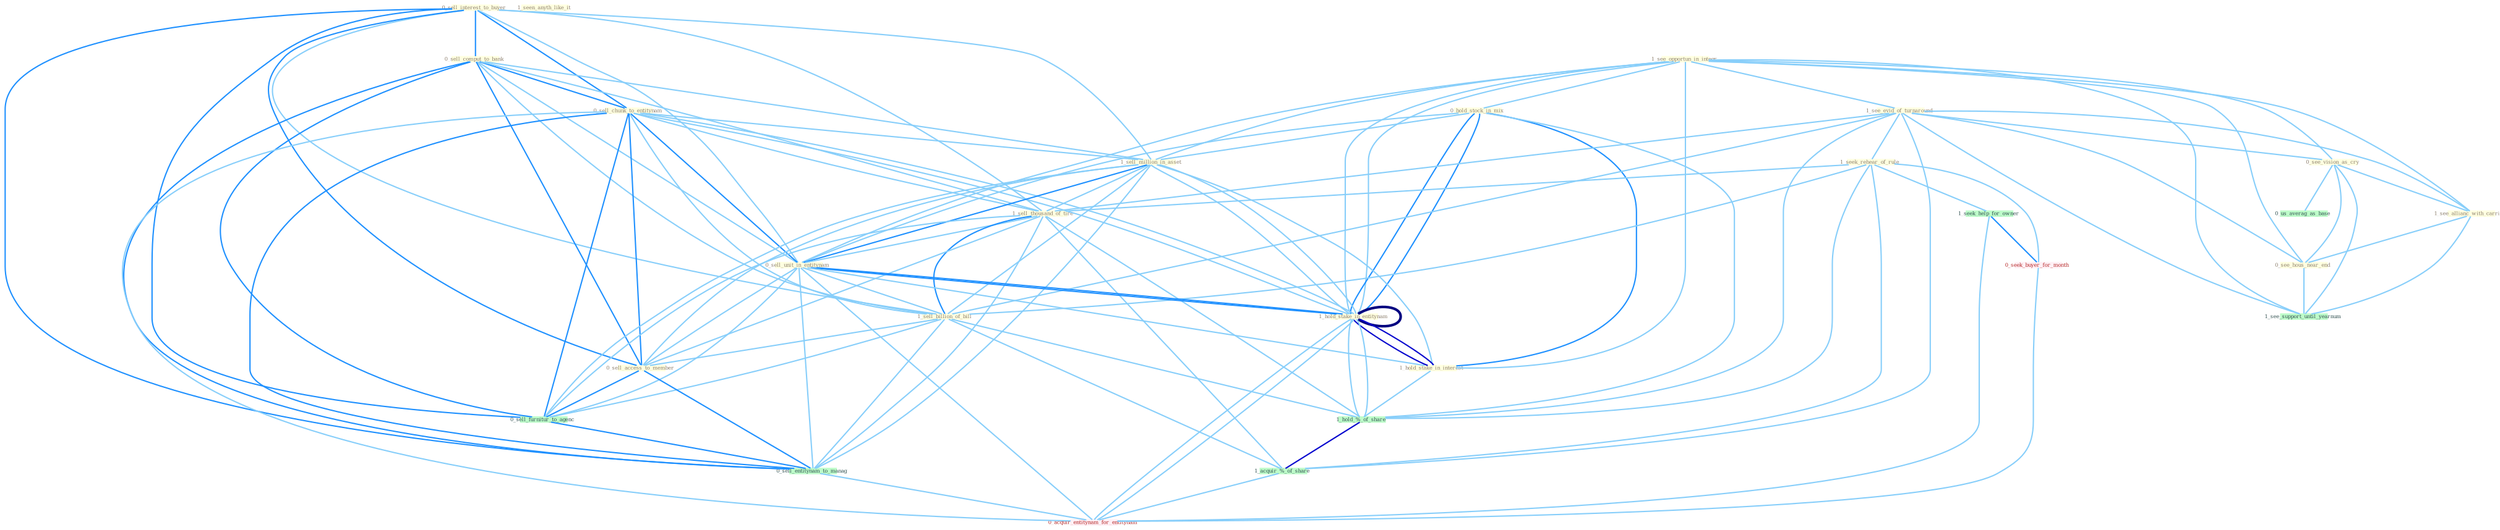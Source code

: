 Graph G{ 
    node
    [shape=polygon,style=filled,width=.5,height=.06,color="#BDFCC9",fixedsize=true,fontsize=4,
    fontcolor="#2f4f4f"];
    {node
    [color="#ffffe0", fontcolor="#8b7d6b"] "0_sell_interest_to_buyer " "1_see_opportun_in_integr " "0_sell_comput_to_bank " "0_hold_stock_in_mix " "1_see_evid_of_turnaround " "0_see_vision_as_cry " "1_seen_anyth_like_it " "0_sell_chunk_to_entitynam " "1_sell_million_in_asset " "1_seek_rehear_of_rule " "1_sell_thousand_of_tire " "1_see_allianc_with_carrier " "0_sell_unit_in_entitynam " "1_hold_stake_in_entitynam " "1_sell_billion_of_bill " "0_sell_access_to_member " "1_hold_stake_in_interest " "0_see_hous_near_end "}
{node [color="#fff0f5", fontcolor="#b22222"] "0_seek_buyer_for_month " "0_acquir_entitynam_for_entitynam "}
edge [color="#B0E2FF"];

	"0_sell_interest_to_buyer " -- "0_sell_comput_to_bank " [w="2", color="#1e90ff" , len=0.8];
	"0_sell_interest_to_buyer " -- "0_sell_chunk_to_entitynam " [w="2", color="#1e90ff" , len=0.8];
	"0_sell_interest_to_buyer " -- "1_sell_million_in_asset " [w="1", color="#87cefa" ];
	"0_sell_interest_to_buyer " -- "1_sell_thousand_of_tire " [w="1", color="#87cefa" ];
	"0_sell_interest_to_buyer " -- "0_sell_unit_in_entitynam " [w="1", color="#87cefa" ];
	"0_sell_interest_to_buyer " -- "1_sell_billion_of_bill " [w="1", color="#87cefa" ];
	"0_sell_interest_to_buyer " -- "0_sell_access_to_member " [w="2", color="#1e90ff" , len=0.8];
	"0_sell_interest_to_buyer " -- "0_sell_furnitur_to_agenc " [w="2", color="#1e90ff" , len=0.8];
	"0_sell_interest_to_buyer " -- "0_sell_entitynam_to_manag " [w="2", color="#1e90ff" , len=0.8];
	"1_see_opportun_in_integr " -- "0_hold_stock_in_mix " [w="1", color="#87cefa" ];
	"1_see_opportun_in_integr " -- "1_see_evid_of_turnaround " [w="1", color="#87cefa" ];
	"1_see_opportun_in_integr " -- "0_see_vision_as_cry " [w="1", color="#87cefa" ];
	"1_see_opportun_in_integr " -- "1_sell_million_in_asset " [w="1", color="#87cefa" ];
	"1_see_opportun_in_integr " -- "1_see_allianc_with_carrier " [w="1", color="#87cefa" ];
	"1_see_opportun_in_integr " -- "0_sell_unit_in_entitynam " [w="1", color="#87cefa" ];
	"1_see_opportun_in_integr " -- "1_hold_stake_in_entitynam " [w="1", color="#87cefa" ];
	"1_see_opportun_in_integr " -- "1_hold_stake_in_interest " [w="1", color="#87cefa" ];
	"1_see_opportun_in_integr " -- "0_see_hous_near_end " [w="1", color="#87cefa" ];
	"1_see_opportun_in_integr " -- "1_hold_stake_in_entitynam " [w="1", color="#87cefa" ];
	"1_see_opportun_in_integr " -- "1_see_support_until_yearnum " [w="1", color="#87cefa" ];
	"0_sell_comput_to_bank " -- "0_sell_chunk_to_entitynam " [w="2", color="#1e90ff" , len=0.8];
	"0_sell_comput_to_bank " -- "1_sell_million_in_asset " [w="1", color="#87cefa" ];
	"0_sell_comput_to_bank " -- "1_sell_thousand_of_tire " [w="1", color="#87cefa" ];
	"0_sell_comput_to_bank " -- "0_sell_unit_in_entitynam " [w="1", color="#87cefa" ];
	"0_sell_comput_to_bank " -- "1_sell_billion_of_bill " [w="1", color="#87cefa" ];
	"0_sell_comput_to_bank " -- "0_sell_access_to_member " [w="2", color="#1e90ff" , len=0.8];
	"0_sell_comput_to_bank " -- "0_sell_furnitur_to_agenc " [w="2", color="#1e90ff" , len=0.8];
	"0_sell_comput_to_bank " -- "0_sell_entitynam_to_manag " [w="2", color="#1e90ff" , len=0.8];
	"0_hold_stock_in_mix " -- "1_sell_million_in_asset " [w="1", color="#87cefa" ];
	"0_hold_stock_in_mix " -- "0_sell_unit_in_entitynam " [w="1", color="#87cefa" ];
	"0_hold_stock_in_mix " -- "1_hold_stake_in_entitynam " [w="2", color="#1e90ff" , len=0.8];
	"0_hold_stock_in_mix " -- "1_hold_stake_in_interest " [w="2", color="#1e90ff" , len=0.8];
	"0_hold_stock_in_mix " -- "1_hold_%_of_share " [w="1", color="#87cefa" ];
	"0_hold_stock_in_mix " -- "1_hold_stake_in_entitynam " [w="2", color="#1e90ff" , len=0.8];
	"1_see_evid_of_turnaround " -- "0_see_vision_as_cry " [w="1", color="#87cefa" ];
	"1_see_evid_of_turnaround " -- "1_seek_rehear_of_rule " [w="1", color="#87cefa" ];
	"1_see_evid_of_turnaround " -- "1_sell_thousand_of_tire " [w="1", color="#87cefa" ];
	"1_see_evid_of_turnaround " -- "1_see_allianc_with_carrier " [w="1", color="#87cefa" ];
	"1_see_evid_of_turnaround " -- "1_sell_billion_of_bill " [w="1", color="#87cefa" ];
	"1_see_evid_of_turnaround " -- "0_see_hous_near_end " [w="1", color="#87cefa" ];
	"1_see_evid_of_turnaround " -- "1_hold_%_of_share " [w="1", color="#87cefa" ];
	"1_see_evid_of_turnaround " -- "1_acquir_%_of_share " [w="1", color="#87cefa" ];
	"1_see_evid_of_turnaround " -- "1_see_support_until_yearnum " [w="1", color="#87cefa" ];
	"0_see_vision_as_cry " -- "1_see_allianc_with_carrier " [w="1", color="#87cefa" ];
	"0_see_vision_as_cry " -- "0_see_hous_near_end " [w="1", color="#87cefa" ];
	"0_see_vision_as_cry " -- "1_see_support_until_yearnum " [w="1", color="#87cefa" ];
	"0_see_vision_as_cry " -- "0_us_averag_as_base " [w="1", color="#87cefa" ];
	"0_sell_chunk_to_entitynam " -- "1_sell_million_in_asset " [w="1", color="#87cefa" ];
	"0_sell_chunk_to_entitynam " -- "1_sell_thousand_of_tire " [w="1", color="#87cefa" ];
	"0_sell_chunk_to_entitynam " -- "0_sell_unit_in_entitynam " [w="2", color="#1e90ff" , len=0.8];
	"0_sell_chunk_to_entitynam " -- "1_hold_stake_in_entitynam " [w="1", color="#87cefa" ];
	"0_sell_chunk_to_entitynam " -- "1_sell_billion_of_bill " [w="1", color="#87cefa" ];
	"0_sell_chunk_to_entitynam " -- "0_sell_access_to_member " [w="2", color="#1e90ff" , len=0.8];
	"0_sell_chunk_to_entitynam " -- "1_hold_stake_in_entitynam " [w="1", color="#87cefa" ];
	"0_sell_chunk_to_entitynam " -- "0_sell_furnitur_to_agenc " [w="2", color="#1e90ff" , len=0.8];
	"0_sell_chunk_to_entitynam " -- "0_sell_entitynam_to_manag " [w="2", color="#1e90ff" , len=0.8];
	"0_sell_chunk_to_entitynam " -- "0_acquir_entitynam_for_entitynam " [w="1", color="#87cefa" ];
	"1_sell_million_in_asset " -- "1_sell_thousand_of_tire " [w="1", color="#87cefa" ];
	"1_sell_million_in_asset " -- "0_sell_unit_in_entitynam " [w="2", color="#1e90ff" , len=0.8];
	"1_sell_million_in_asset " -- "1_hold_stake_in_entitynam " [w="1", color="#87cefa" ];
	"1_sell_million_in_asset " -- "1_sell_billion_of_bill " [w="1", color="#87cefa" ];
	"1_sell_million_in_asset " -- "0_sell_access_to_member " [w="1", color="#87cefa" ];
	"1_sell_million_in_asset " -- "1_hold_stake_in_interest " [w="1", color="#87cefa" ];
	"1_sell_million_in_asset " -- "1_hold_stake_in_entitynam " [w="1", color="#87cefa" ];
	"1_sell_million_in_asset " -- "0_sell_furnitur_to_agenc " [w="1", color="#87cefa" ];
	"1_sell_million_in_asset " -- "0_sell_entitynam_to_manag " [w="1", color="#87cefa" ];
	"1_seek_rehear_of_rule " -- "1_sell_thousand_of_tire " [w="1", color="#87cefa" ];
	"1_seek_rehear_of_rule " -- "1_sell_billion_of_bill " [w="1", color="#87cefa" ];
	"1_seek_rehear_of_rule " -- "1_hold_%_of_share " [w="1", color="#87cefa" ];
	"1_seek_rehear_of_rule " -- "1_seek_help_for_owner " [w="1", color="#87cefa" ];
	"1_seek_rehear_of_rule " -- "0_seek_buyer_for_month " [w="1", color="#87cefa" ];
	"1_seek_rehear_of_rule " -- "1_acquir_%_of_share " [w="1", color="#87cefa" ];
	"1_sell_thousand_of_tire " -- "0_sell_unit_in_entitynam " [w="1", color="#87cefa" ];
	"1_sell_thousand_of_tire " -- "1_sell_billion_of_bill " [w="2", color="#1e90ff" , len=0.8];
	"1_sell_thousand_of_tire " -- "0_sell_access_to_member " [w="1", color="#87cefa" ];
	"1_sell_thousand_of_tire " -- "1_hold_%_of_share " [w="1", color="#87cefa" ];
	"1_sell_thousand_of_tire " -- "1_acquir_%_of_share " [w="1", color="#87cefa" ];
	"1_sell_thousand_of_tire " -- "0_sell_furnitur_to_agenc " [w="1", color="#87cefa" ];
	"1_sell_thousand_of_tire " -- "0_sell_entitynam_to_manag " [w="1", color="#87cefa" ];
	"1_see_allianc_with_carrier " -- "0_see_hous_near_end " [w="1", color="#87cefa" ];
	"1_see_allianc_with_carrier " -- "1_see_support_until_yearnum " [w="1", color="#87cefa" ];
	"0_sell_unit_in_entitynam " -- "1_hold_stake_in_entitynam " [w="2", color="#1e90ff" , len=0.8];
	"0_sell_unit_in_entitynam " -- "1_sell_billion_of_bill " [w="1", color="#87cefa" ];
	"0_sell_unit_in_entitynam " -- "0_sell_access_to_member " [w="1", color="#87cefa" ];
	"0_sell_unit_in_entitynam " -- "1_hold_stake_in_interest " [w="1", color="#87cefa" ];
	"0_sell_unit_in_entitynam " -- "1_hold_stake_in_entitynam " [w="2", color="#1e90ff" , len=0.8];
	"0_sell_unit_in_entitynam " -- "0_sell_furnitur_to_agenc " [w="1", color="#87cefa" ];
	"0_sell_unit_in_entitynam " -- "0_sell_entitynam_to_manag " [w="1", color="#87cefa" ];
	"0_sell_unit_in_entitynam " -- "0_acquir_entitynam_for_entitynam " [w="1", color="#87cefa" ];
	"1_hold_stake_in_entitynam " -- "1_hold_stake_in_interest " [w="3", color="#0000cd" , len=0.6];
	"1_hold_stake_in_entitynam " -- "1_hold_%_of_share " [w="1", color="#87cefa" ];
	"1_hold_stake_in_entitynam " -- "1_hold_stake_in_entitynam " [w="4", style=bold, color="#000080", len=0.4];
	"1_hold_stake_in_entitynam " -- "0_acquir_entitynam_for_entitynam " [w="1", color="#87cefa" ];
	"1_sell_billion_of_bill " -- "0_sell_access_to_member " [w="1", color="#87cefa" ];
	"1_sell_billion_of_bill " -- "1_hold_%_of_share " [w="1", color="#87cefa" ];
	"1_sell_billion_of_bill " -- "1_acquir_%_of_share " [w="1", color="#87cefa" ];
	"1_sell_billion_of_bill " -- "0_sell_furnitur_to_agenc " [w="1", color="#87cefa" ];
	"1_sell_billion_of_bill " -- "0_sell_entitynam_to_manag " [w="1", color="#87cefa" ];
	"0_sell_access_to_member " -- "0_sell_furnitur_to_agenc " [w="2", color="#1e90ff" , len=0.8];
	"0_sell_access_to_member " -- "0_sell_entitynam_to_manag " [w="2", color="#1e90ff" , len=0.8];
	"1_hold_stake_in_interest " -- "1_hold_%_of_share " [w="1", color="#87cefa" ];
	"1_hold_stake_in_interest " -- "1_hold_stake_in_entitynam " [w="3", color="#0000cd" , len=0.6];
	"0_see_hous_near_end " -- "1_see_support_until_yearnum " [w="1", color="#87cefa" ];
	"1_hold_%_of_share " -- "1_hold_stake_in_entitynam " [w="1", color="#87cefa" ];
	"1_hold_%_of_share " -- "1_acquir_%_of_share " [w="3", color="#0000cd" , len=0.6];
	"1_hold_stake_in_entitynam " -- "0_acquir_entitynam_for_entitynam " [w="1", color="#87cefa" ];
	"1_seek_help_for_owner " -- "0_seek_buyer_for_month " [w="2", color="#1e90ff" , len=0.8];
	"1_seek_help_for_owner " -- "0_acquir_entitynam_for_entitynam " [w="1", color="#87cefa" ];
	"0_seek_buyer_for_month " -- "0_acquir_entitynam_for_entitynam " [w="1", color="#87cefa" ];
	"1_acquir_%_of_share " -- "0_acquir_entitynam_for_entitynam " [w="1", color="#87cefa" ];
	"0_sell_furnitur_to_agenc " -- "0_sell_entitynam_to_manag " [w="2", color="#1e90ff" , len=0.8];
	"0_sell_entitynam_to_manag " -- "0_acquir_entitynam_for_entitynam " [w="1", color="#87cefa" ];
}